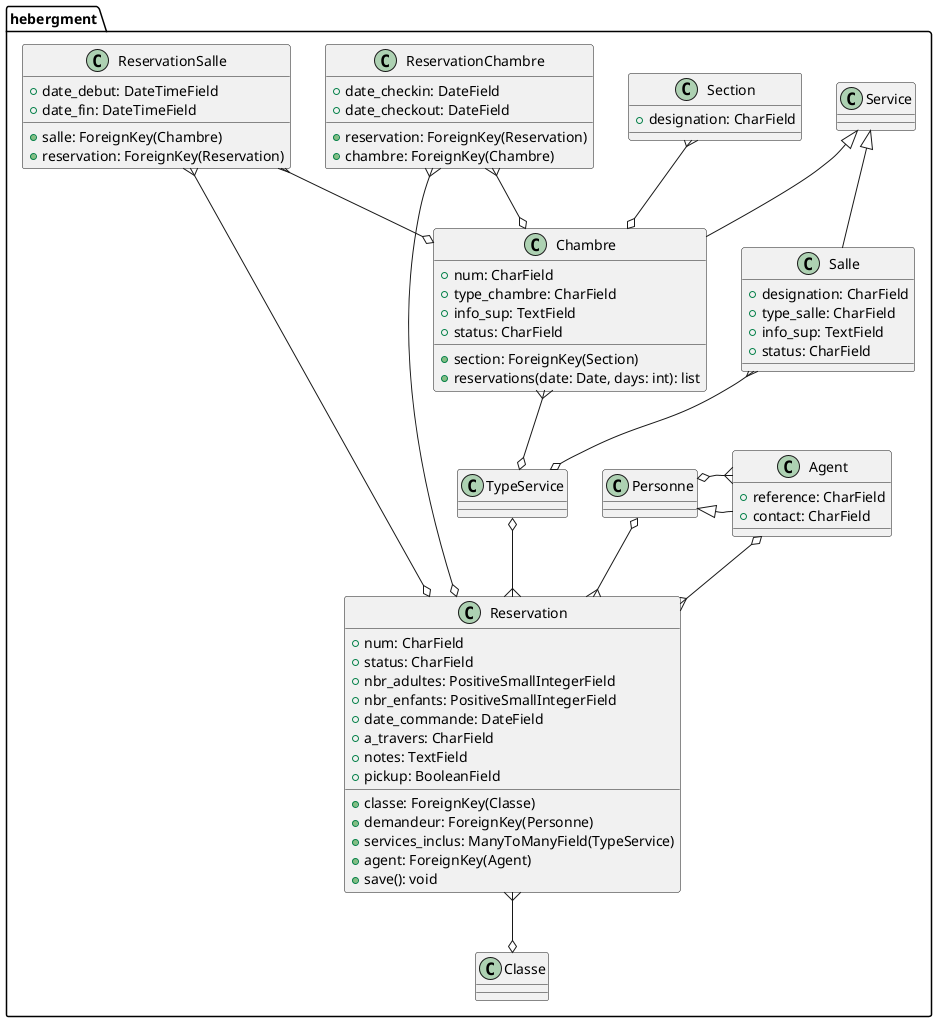@startuml

!define EntityType class
!define IdType Field
!define EnumType enum
!define RelatedType "1..1"
!define ForeignKeyType "1..*"

package "hebergment" {

     EntityType Agent{
        +reference: CharField
        +contact: CharField
    }

     EntityType Reservation {
        +num: CharField
        +status: CharField
        +classe: ForeignKey(Classe)
        +demandeur: ForeignKey(Personne)
        +nbr_adultes: PositiveSmallIntegerField
        +nbr_enfants: PositiveSmallIntegerField
        +date_commande: DateField
        +services_inclus: ManyToManyField(TypeService)
        +a_travers: CharField
        +agent: ForeignKey(Agent)
        +notes: TextField
        +pickup: BooleanField
        +save(): void
    }

     EntityType Section {
        +designation: CharField
    }


    EntityType Chambre {
        +num: CharField
        +section: ForeignKey(Section)
        +type_chambre: CharField
        +info_sup: TextField
        +status: CharField
        +reservations(date: Date, days: int): list
    }

     EntityType ReservationChambre {
        +reservation: ForeignKey(Reservation)
        +chambre: ForeignKey(Chambre)
        +date_checkin: DateField
        +date_checkout: DateField
    }


     EntityType Salle {
        +designation: CharField
        +type_salle: CharField
        +info_sup: TextField
        +status: CharField
    }

     EntityType ReservationSalle {
        +salle: ForeignKey(Chambre)
        +date_debut: DateTimeField
        +date_fin: DateTimeField
        +reservation: ForeignKey(Reservation)
    }

    Agent -|> Personne
    Service <|-down- Chambre
    Salle -up-|> Service
    Agent }-up-o Personne
    Reservation }-down-o Classe
    Reservation }-up-o Personne
    Reservation }-up-o TypeService
    Reservation }-up-o Agent
    Section }--o Chambre
    Salle }-right-o TypeService
    Chambre }--o TypeService
    ReservationChambre }--o Reservation
    ReservationChambre }--o Chambre
    ReservationSalle }--o Reservation
    ReservationSalle }--o Chambre
}

@enduml
